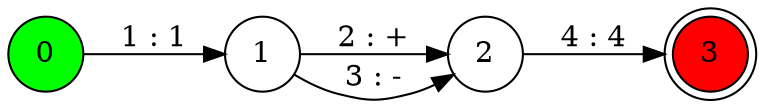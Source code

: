 digraph G {
rankdir = LR
node [shape = circle]
0[style=filled, fillcolor=green]
3[shape = doublecircle, style=filled, fillcolor=red]
{ rank=same; 0 }
{ rank=min; 0 }
{ rank=same; 3 }
{ rank=max; 3 }
0 -> 1 [label="1 : 1"]; 
1 -> 2 [label="2 : +"]; 
1 -> 2 [label="3 : -"]; 
2 -> 3 [label="4 : 4"]; 

}